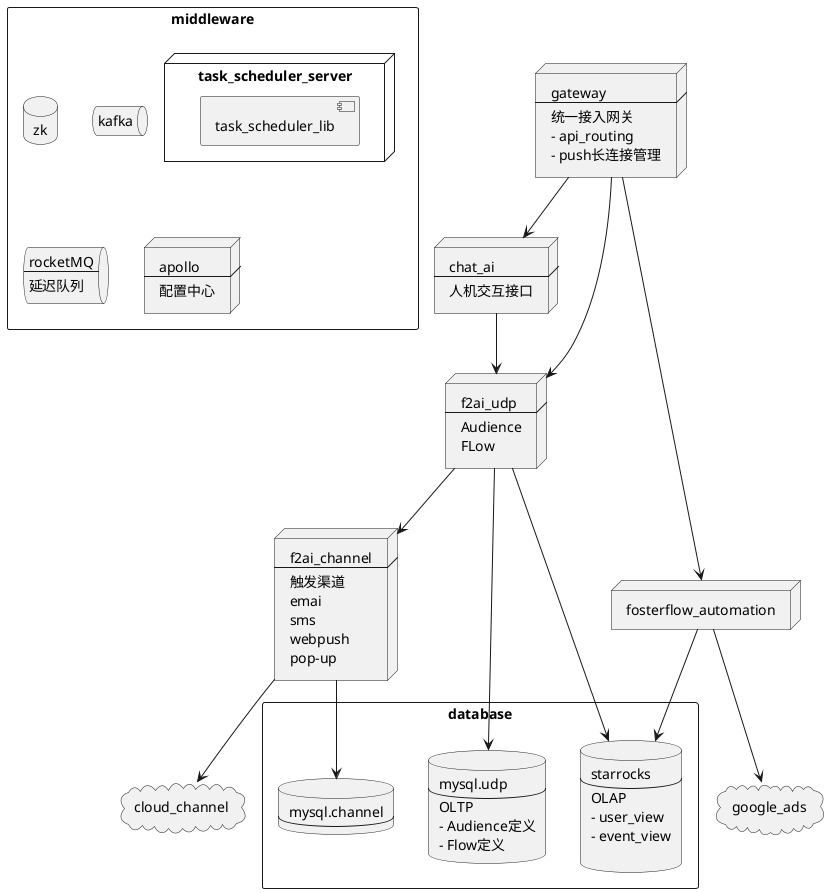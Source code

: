 @startuml

 top to bottom direction

node gateway[
gateway
---
统一接入网关
- api_routing
- push长连接管理
]




node chat_ai[
chat_ai
---
人机交互接口
]


node fosterflow_automation
node f2ai_channel[
f2ai_channel
---
触发渠道
emai
sms
webpush
pop-up
]
node f2ai_udp[
f2ai_udp
---
Audience
FLow
]

rectangle database{
database mysql.channel[
mysql.channel
---
]

database mysql.udp[
mysql.udp
----
OLTP
- Audience定义
- Flow定义
]
database starrocks[
starrocks
---
OLAP
- user_view
- event_view

]
}

rectangle middleware{
node task_scheduler_server{
component task_scheduler_lib
}


database zk
queue kafka
queue rocketMQ[
rocketMQ
---
延迟队列
]
node apollo[
apollo
---
配置中心
]
}

cloud google_ads
cloud cloud_channel

gateway --> chat_ai
gateway --> f2ai_udp
gateway --> fosterflow_automation
chat_ai --> f2ai_udp
f2ai_udp --> f2ai_channel
f2ai_channel --> cloud_channel
fosterflow_automation --> google_ads
fosterflow_automation --> starrocks
f2ai_channel --> mysql.channel

f2ai_udp-->mysql.udp
f2ai_udp-->starrocks

@enduml
